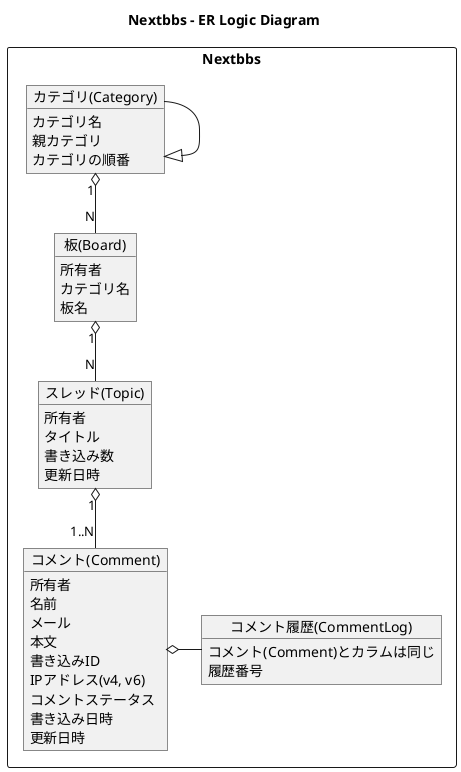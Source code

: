 



@startuml

title "Nextbbs - ER Logic Diagram"

rectangle Nextbbs {
object "カテゴリ(Category)" as Category {
  カテゴリ名
  親カテゴリ
  カテゴリの順番
}

object "板(Board)" as Board {
  所有者
  カテゴリ名
  板名
}

object "スレッド(Topic)" as Topic {
  所有者
  タイトル
  書き込み数
  更新日時
}

object "コメント(Comment)" as Comment {
  所有者
  名前
  メール
  本文
  書き込みID
  IPアドレス(v4, v6)
  コメントステータス
  書き込み日時
  更新日時
}

object "コメント履歴(CommentLog)" as CommentLog {
  コメント(Comment)とカラムは同じ
  履歴番号
}

}

' object BoardOwner
' object TopicOwner
' object CommentOwner

' Category "N"--|>"1" Category
Category --|> Category

Category "1" o-- "N" Board
Board    "1" o-- "N" Topic
Topic    "1" o-- "1..N" Comment
' Comment    "1" o-right- "1..N" CommentLog
Comment     o--right-- CommentLog

' BoardOwner    .. Board   : Option
' TopicOwner    .. Topic   : Option
' CommentOwner  .. Comment : Option



@enduml

// 関係
    ------   :1
    ----||   :1 and only 1
    ----o|   :0 or 1
    -----{   :many
    ----|{   :1 or more
    ----o{   :0 or many


// http://itref.fc2web.com/technology/entity_relationship_diagram.html
// https://qiita.com/Tachy_Pochy/items/752ef6e3d38e970378f0